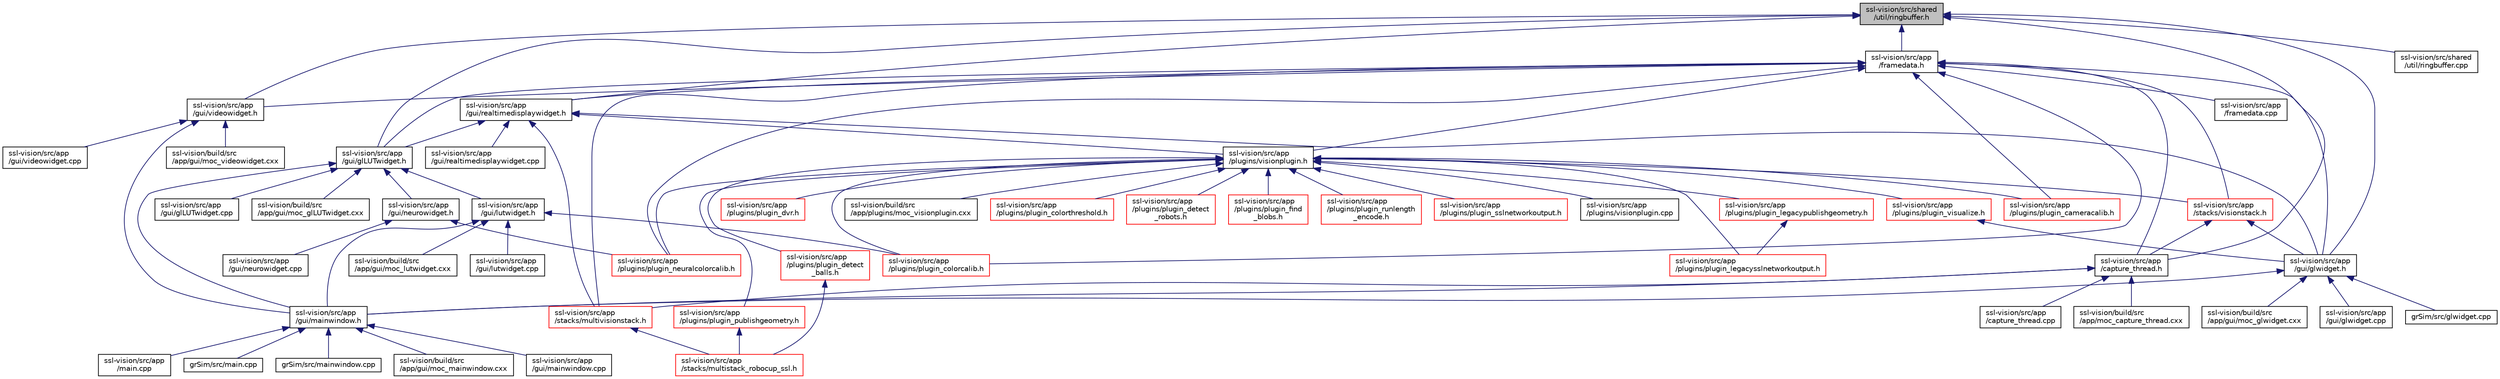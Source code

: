 digraph "ssl-vision/src/shared/util/ringbuffer.h"
{
 // INTERACTIVE_SVG=YES
  edge [fontname="Helvetica",fontsize="10",labelfontname="Helvetica",labelfontsize="10"];
  node [fontname="Helvetica",fontsize="10",shape=record];
  Node1 [label="ssl-vision/src/shared\l/util/ringbuffer.h",height=0.2,width=0.4,color="black", fillcolor="grey75", style="filled", fontcolor="black"];
  Node1 -> Node2 [dir="back",color="midnightblue",fontsize="10",style="solid",fontname="Helvetica"];
  Node2 [label="ssl-vision/src/app\l/gui/glLUTwidget.h",height=0.2,width=0.4,color="black", fillcolor="white", style="filled",URL="$d7/da4/gl_l_u_twidget_8h.html",tooltip="C++ Interface: GLLUTWidget. "];
  Node2 -> Node3 [dir="back",color="midnightblue",fontsize="10",style="solid",fontname="Helvetica"];
  Node3 [label="ssl-vision/build/src\l/app/gui/moc_glLUTwidget.cxx",height=0.2,width=0.4,color="black", fillcolor="white", style="filled",URL="$db/dd9/moc__gl_l_u_twidget_8cxx.html"];
  Node2 -> Node4 [dir="back",color="midnightblue",fontsize="10",style="solid",fontname="Helvetica"];
  Node4 [label="ssl-vision/src/app\l/gui/lutwidget.h",height=0.2,width=0.4,color="black", fillcolor="white", style="filled",URL="$d7/d92/lutwidget_8h.html",tooltip="C++ Interface: LUTWidget. "];
  Node4 -> Node5 [dir="back",color="midnightblue",fontsize="10",style="solid",fontname="Helvetica"];
  Node5 [label="ssl-vision/build/src\l/app/gui/moc_lutwidget.cxx",height=0.2,width=0.4,color="black", fillcolor="white", style="filled",URL="$d2/d5b/moc__lutwidget_8cxx.html"];
  Node4 -> Node6 [dir="back",color="midnightblue",fontsize="10",style="solid",fontname="Helvetica"];
  Node6 [label="ssl-vision/src/app\l/gui/mainwindow.h",height=0.2,width=0.4,color="black", fillcolor="white", style="filled",URL="$d7/d16/ssl-vision_2src_2app_2gui_2mainwindow_8h.html"];
  Node6 -> Node7 [dir="back",color="midnightblue",fontsize="10",style="solid",fontname="Helvetica"];
  Node7 [label="grSim/src/main.cpp",height=0.2,width=0.4,color="black", fillcolor="white", style="filled",URL="$dd/d3a/gr_sim_2src_2main_8cpp.html"];
  Node6 -> Node8 [dir="back",color="midnightblue",fontsize="10",style="solid",fontname="Helvetica"];
  Node8 [label="grSim/src/mainwindow.cpp",height=0.2,width=0.4,color="black", fillcolor="white", style="filled",URL="$dc/d66/gr_sim_2src_2mainwindow_8cpp.html"];
  Node6 -> Node9 [dir="back",color="midnightblue",fontsize="10",style="solid",fontname="Helvetica"];
  Node9 [label="ssl-vision/build/src\l/app/gui/moc_mainwindow.cxx",height=0.2,width=0.4,color="black", fillcolor="white", style="filled",URL="$d3/dd5/moc__mainwindow_8cxx.html"];
  Node6 -> Node10 [dir="back",color="midnightblue",fontsize="10",style="solid",fontname="Helvetica"];
  Node10 [label="ssl-vision/src/app\l/gui/mainwindow.cpp",height=0.2,width=0.4,color="black", fillcolor="white", style="filled",URL="$dc/ded/ssl-vision_2src_2app_2gui_2mainwindow_8cpp.html"];
  Node6 -> Node11 [dir="back",color="midnightblue",fontsize="10",style="solid",fontname="Helvetica"];
  Node11 [label="ssl-vision/src/app\l/main.cpp",height=0.2,width=0.4,color="black", fillcolor="white", style="filled",URL="$d8/d32/ssl-vision_2src_2app_2main_8cpp.html"];
  Node4 -> Node12 [dir="back",color="midnightblue",fontsize="10",style="solid",fontname="Helvetica"];
  Node12 [label="ssl-vision/src/app\l/gui/lutwidget.cpp",height=0.2,width=0.4,color="black", fillcolor="white", style="filled",URL="$db/d70/lutwidget_8cpp.html",tooltip="C++ Implementation: LUTWidget. "];
  Node4 -> Node13 [dir="back",color="midnightblue",fontsize="10",style="solid",fontname="Helvetica"];
  Node13 [label="ssl-vision/src/app\l/plugins/plugin_colorcalib.h",height=0.2,width=0.4,color="red", fillcolor="white", style="filled",URL="$da/df9/plugin__colorcalib_8h.html",tooltip="C++ Interface: plugin_colorcalib. "];
  Node2 -> Node6 [dir="back",color="midnightblue",fontsize="10",style="solid",fontname="Helvetica"];
  Node2 -> Node14 [dir="back",color="midnightblue",fontsize="10",style="solid",fontname="Helvetica"];
  Node14 [label="ssl-vision/src/app\l/gui/glLUTwidget.cpp",height=0.2,width=0.4,color="black", fillcolor="white", style="filled",URL="$dc/d57/gl_l_u_twidget_8cpp.html",tooltip="C++ Implementation: GLLUTWidget. "];
  Node2 -> Node15 [dir="back",color="midnightblue",fontsize="10",style="solid",fontname="Helvetica"];
  Node15 [label="ssl-vision/src/app\l/gui/neurowidget.h",height=0.2,width=0.4,color="black", fillcolor="white", style="filled",URL="$da/dad/neurowidget_8h.html",tooltip="C++ Implementation: NeuroWidget. "];
  Node15 -> Node16 [dir="back",color="midnightblue",fontsize="10",style="solid",fontname="Helvetica"];
  Node16 [label="ssl-vision/src/app\l/gui/neurowidget.cpp",height=0.2,width=0.4,color="black", fillcolor="white", style="filled",URL="$d8/d88/neurowidget_8cpp.html",tooltip="C++ Implementation: NeuroWidget. "];
  Node15 -> Node17 [dir="back",color="midnightblue",fontsize="10",style="solid",fontname="Helvetica"];
  Node17 [label="ssl-vision/src/app\l/plugins/plugin_neuralcolorcalib.h",height=0.2,width=0.4,color="red", fillcolor="white", style="filled",URL="$d4/d83/plugin__neuralcolorcalib_8h.html",tooltip="C++ Interface: plugin_neuralcolorcalib. "];
  Node1 -> Node18 [dir="back",color="midnightblue",fontsize="10",style="solid",fontname="Helvetica"];
  Node18 [label="ssl-vision/src/app\l/gui/realtimedisplaywidget.h",height=0.2,width=0.4,color="black", fillcolor="white", style="filled",URL="$d5/df4/realtimedisplaywidget_8h.html",tooltip="C++ Interface: RealTimeDisplayWidget. "];
  Node18 -> Node2 [dir="back",color="midnightblue",fontsize="10",style="solid",fontname="Helvetica"];
  Node18 -> Node19 [dir="back",color="midnightblue",fontsize="10",style="solid",fontname="Helvetica"];
  Node19 [label="ssl-vision/src/app\l/gui/glwidget.h",height=0.2,width=0.4,color="black", fillcolor="white", style="filled",URL="$d8/d94/ssl-vision_2src_2app_2gui_2glwidget_8h.html"];
  Node19 -> Node20 [dir="back",color="midnightblue",fontsize="10",style="solid",fontname="Helvetica"];
  Node20 [label="grSim/src/glwidget.cpp",height=0.2,width=0.4,color="black", fillcolor="white", style="filled",URL="$d2/d51/gr_sim_2src_2glwidget_8cpp.html"];
  Node19 -> Node21 [dir="back",color="midnightblue",fontsize="10",style="solid",fontname="Helvetica"];
  Node21 [label="ssl-vision/build/src\l/app/gui/moc_glwidget.cxx",height=0.2,width=0.4,color="black", fillcolor="white", style="filled",URL="$d9/d85/moc__glwidget_8cxx.html"];
  Node19 -> Node6 [dir="back",color="midnightblue",fontsize="10",style="solid",fontname="Helvetica"];
  Node19 -> Node22 [dir="back",color="midnightblue",fontsize="10",style="solid",fontname="Helvetica"];
  Node22 [label="ssl-vision/src/app\l/gui/glwidget.cpp",height=0.2,width=0.4,color="black", fillcolor="white", style="filled",URL="$dc/d65/ssl-vision_2src_2app_2gui_2glwidget_8cpp.html"];
  Node18 -> Node23 [dir="back",color="midnightblue",fontsize="10",style="solid",fontname="Helvetica"];
  Node23 [label="ssl-vision/src/app\l/plugins/visionplugin.h",height=0.2,width=0.4,color="black", fillcolor="white", style="filled",URL="$d8/de0/visionplugin_8h.html",tooltip="C++ Interface: VisionPlugin. "];
  Node23 -> Node24 [dir="back",color="midnightblue",fontsize="10",style="solid",fontname="Helvetica"];
  Node24 [label="ssl-vision/src/app\l/plugins/plugin_dvr.h",height=0.2,width=0.4,color="red", fillcolor="white", style="filled",URL="$d1/df0/plugin__dvr_8h.html",tooltip="C++ Interface: plugin_dvr. "];
  Node23 -> Node25 [dir="back",color="midnightblue",fontsize="10",style="solid",fontname="Helvetica"];
  Node25 [label="ssl-vision/src/app\l/plugins/plugin_legacypublishgeometry.h",height=0.2,width=0.4,color="red", fillcolor="white", style="filled",URL="$d7/db2/plugin__legacypublishgeometry_8h.html",tooltip="C++ Interface: plugin_legacypublishgeometry. "];
  Node25 -> Node26 [dir="back",color="midnightblue",fontsize="10",style="solid",fontname="Helvetica"];
  Node26 [label="ssl-vision/src/app\l/plugins/plugin_legacysslnetworkoutput.h",height=0.2,width=0.4,color="red", fillcolor="white", style="filled",URL="$d9/db9/plugin__legacysslnetworkoutput_8h.html",tooltip="C++ Interface: plugin_legacysslnetworkoutput. "];
  Node23 -> Node27 [dir="back",color="midnightblue",fontsize="10",style="solid",fontname="Helvetica"];
  Node27 [label="ssl-vision/src/app\l/plugins/plugin_publishgeometry.h",height=0.2,width=0.4,color="red", fillcolor="white", style="filled",URL="$d8/d45/plugin__publishgeometry_8h.html",tooltip="C++ Interface: plugin_publishgeometry. "];
  Node27 -> Node28 [dir="back",color="midnightblue",fontsize="10",style="solid",fontname="Helvetica"];
  Node28 [label="ssl-vision/src/app\l/stacks/multistack_robocup_ssl.h",height=0.2,width=0.4,color="red", fillcolor="white", style="filled",URL="$db/dc2/multistack__robocup__ssl_8h.html",tooltip="C++ Interface: multistack_robocup_ssl. "];
  Node23 -> Node29 [dir="back",color="midnightblue",fontsize="10",style="solid",fontname="Helvetica"];
  Node29 [label="ssl-vision/build/src\l/app/plugins/moc_visionplugin.cxx",height=0.2,width=0.4,color="black", fillcolor="white", style="filled",URL="$df/d6d/moc__visionplugin_8cxx.html"];
  Node23 -> Node30 [dir="back",color="midnightblue",fontsize="10",style="solid",fontname="Helvetica"];
  Node30 [label="ssl-vision/src/app\l/stacks/visionstack.h",height=0.2,width=0.4,color="red", fillcolor="white", style="filled",URL="$dc/d5b/visionstack_8h.html",tooltip="C++ Interface: VisionStack. "];
  Node30 -> Node19 [dir="back",color="midnightblue",fontsize="10",style="solid",fontname="Helvetica"];
  Node30 -> Node31 [dir="back",color="midnightblue",fontsize="10",style="solid",fontname="Helvetica"];
  Node31 [label="ssl-vision/src/app\l/capture_thread.h",height=0.2,width=0.4,color="black", fillcolor="white", style="filled",URL="$d9/dcc/capture__thread_8h.html",tooltip="C++ Interface: CaptureThread. "];
  Node31 -> Node6 [dir="back",color="midnightblue",fontsize="10",style="solid",fontname="Helvetica"];
  Node31 -> Node32 [dir="back",color="midnightblue",fontsize="10",style="solid",fontname="Helvetica"];
  Node32 [label="ssl-vision/build/src\l/app/moc_capture_thread.cxx",height=0.2,width=0.4,color="black", fillcolor="white", style="filled",URL="$dd/d98/moc__capture__thread_8cxx.html"];
  Node31 -> Node33 [dir="back",color="midnightblue",fontsize="10",style="solid",fontname="Helvetica"];
  Node33 [label="ssl-vision/src/app\l/stacks/multivisionstack.h",height=0.2,width=0.4,color="red", fillcolor="white", style="filled",URL="$d4/de9/multivisionstack_8h.html",tooltip="C++ Interface: MultiVisionStack. "];
  Node33 -> Node28 [dir="back",color="midnightblue",fontsize="10",style="solid",fontname="Helvetica"];
  Node31 -> Node34 [dir="back",color="midnightblue",fontsize="10",style="solid",fontname="Helvetica"];
  Node34 [label="ssl-vision/src/app\l/capture_thread.cpp",height=0.2,width=0.4,color="black", fillcolor="white", style="filled",URL="$d9/d3e/capture__thread_8cpp.html",tooltip="C++ Implementation: CaptureThread. "];
  Node23 -> Node35 [dir="back",color="midnightblue",fontsize="10",style="solid",fontname="Helvetica"];
  Node35 [label="ssl-vision/src/app\l/plugins/plugin_cameracalib.h",height=0.2,width=0.4,color="red", fillcolor="white", style="filled",URL="$da/d18/plugin__cameracalib_8h.html",tooltip="C++ Interface: plugin_cameracalib. "];
  Node23 -> Node13 [dir="back",color="midnightblue",fontsize="10",style="solid",fontname="Helvetica"];
  Node23 -> Node36 [dir="back",color="midnightblue",fontsize="10",style="solid",fontname="Helvetica"];
  Node36 [label="ssl-vision/src/app\l/plugins/plugin_colorthreshold.h",height=0.2,width=0.4,color="red", fillcolor="white", style="filled",URL="$d7/d46/plugin__colorthreshold_8h.html",tooltip="C++ Interface: plugin_colorthreshold. "];
  Node23 -> Node37 [dir="back",color="midnightblue",fontsize="10",style="solid",fontname="Helvetica"];
  Node37 [label="ssl-vision/src/app\l/plugins/plugin_detect\l_balls.h",height=0.2,width=0.4,color="red", fillcolor="white", style="filled",URL="$d6/d39/plugin__detect__balls_8h.html",tooltip="C++ Interface: plugin_detect_balls. "];
  Node37 -> Node28 [dir="back",color="midnightblue",fontsize="10",style="solid",fontname="Helvetica"];
  Node23 -> Node38 [dir="back",color="midnightblue",fontsize="10",style="solid",fontname="Helvetica"];
  Node38 [label="ssl-vision/src/app\l/plugins/plugin_detect\l_robots.h",height=0.2,width=0.4,color="red", fillcolor="white", style="filled",URL="$d6/d37/plugin__detect__robots_8h.html",tooltip="C++ Interface: plugin_detect_robots. "];
  Node23 -> Node39 [dir="back",color="midnightblue",fontsize="10",style="solid",fontname="Helvetica"];
  Node39 [label="ssl-vision/src/app\l/plugins/plugin_find\l_blobs.h",height=0.2,width=0.4,color="red", fillcolor="white", style="filled",URL="$d3/d30/plugin__find__blobs_8h.html",tooltip="C++ Interface: plugin_find_blobs. "];
  Node23 -> Node26 [dir="back",color="midnightblue",fontsize="10",style="solid",fontname="Helvetica"];
  Node23 -> Node17 [dir="back",color="midnightblue",fontsize="10",style="solid",fontname="Helvetica"];
  Node23 -> Node40 [dir="back",color="midnightblue",fontsize="10",style="solid",fontname="Helvetica"];
  Node40 [label="ssl-vision/src/app\l/plugins/plugin_runlength\l_encode.h",height=0.2,width=0.4,color="red", fillcolor="white", style="filled",URL="$d6/d61/plugin__runlength__encode_8h.html",tooltip="C++ Interface: plugin_runlength_encode. "];
  Node23 -> Node41 [dir="back",color="midnightblue",fontsize="10",style="solid",fontname="Helvetica"];
  Node41 [label="ssl-vision/src/app\l/plugins/plugin_sslnetworkoutput.h",height=0.2,width=0.4,color="red", fillcolor="white", style="filled",URL="$de/d28/plugin__sslnetworkoutput_8h.html",tooltip="C++ Interface: plugin_sslnetworkoutput. "];
  Node23 -> Node42 [dir="back",color="midnightblue",fontsize="10",style="solid",fontname="Helvetica"];
  Node42 [label="ssl-vision/src/app\l/plugins/plugin_visualize.h",height=0.2,width=0.4,color="red", fillcolor="white", style="filled",URL="$d6/dde/plugin__visualize_8h.html",tooltip="C++ Interface: plugin_visualize. "];
  Node42 -> Node19 [dir="back",color="midnightblue",fontsize="10",style="solid",fontname="Helvetica"];
  Node23 -> Node43 [dir="back",color="midnightblue",fontsize="10",style="solid",fontname="Helvetica"];
  Node43 [label="ssl-vision/src/app\l/plugins/visionplugin.cpp",height=0.2,width=0.4,color="black", fillcolor="white", style="filled",URL="$df/d66/visionplugin_8cpp.html",tooltip="C++ Implementation: VisionPlugin. "];
  Node18 -> Node33 [dir="back",color="midnightblue",fontsize="10",style="solid",fontname="Helvetica"];
  Node18 -> Node44 [dir="back",color="midnightblue",fontsize="10",style="solid",fontname="Helvetica"];
  Node44 [label="ssl-vision/src/app\l/gui/realtimedisplaywidget.cpp",height=0.2,width=0.4,color="black", fillcolor="white", style="filled",URL="$da/dbf/realtimedisplaywidget_8cpp.html",tooltip="C++ Implementation: RealTimeDisplayWidget. "];
  Node1 -> Node19 [dir="back",color="midnightblue",fontsize="10",style="solid",fontname="Helvetica"];
  Node1 -> Node45 [dir="back",color="midnightblue",fontsize="10",style="solid",fontname="Helvetica"];
  Node45 [label="ssl-vision/src/app\l/gui/videowidget.h",height=0.2,width=0.4,color="black", fillcolor="white", style="filled",URL="$d5/d4d/videowidget_8h.html",tooltip="C++ Interface: VideoWidget. "];
  Node45 -> Node6 [dir="back",color="midnightblue",fontsize="10",style="solid",fontname="Helvetica"];
  Node45 -> Node46 [dir="back",color="midnightblue",fontsize="10",style="solid",fontname="Helvetica"];
  Node46 [label="ssl-vision/build/src\l/app/gui/moc_videowidget.cxx",height=0.2,width=0.4,color="black", fillcolor="white", style="filled",URL="$d3/db9/moc__videowidget_8cxx.html"];
  Node45 -> Node47 [dir="back",color="midnightblue",fontsize="10",style="solid",fontname="Helvetica"];
  Node47 [label="ssl-vision/src/app\l/gui/videowidget.cpp",height=0.2,width=0.4,color="black", fillcolor="white", style="filled",URL="$df/d2a/videowidget_8cpp.html",tooltip="C++ Implementation: VideoWidget. "];
  Node1 -> Node31 [dir="back",color="midnightblue",fontsize="10",style="solid",fontname="Helvetica"];
  Node1 -> Node48 [dir="back",color="midnightblue",fontsize="10",style="solid",fontname="Helvetica"];
  Node48 [label="ssl-vision/src/app\l/framedata.h",height=0.2,width=0.4,color="black", fillcolor="white", style="filled",URL="$d7/d97/framedata_8h.html",tooltip="C++ Interface: FrameData. "];
  Node48 -> Node2 [dir="back",color="midnightblue",fontsize="10",style="solid",fontname="Helvetica"];
  Node48 -> Node18 [dir="back",color="midnightblue",fontsize="10",style="solid",fontname="Helvetica"];
  Node48 -> Node19 [dir="back",color="midnightblue",fontsize="10",style="solid",fontname="Helvetica"];
  Node48 -> Node45 [dir="back",color="midnightblue",fontsize="10",style="solid",fontname="Helvetica"];
  Node48 -> Node31 [dir="back",color="midnightblue",fontsize="10",style="solid",fontname="Helvetica"];
  Node48 -> Node23 [dir="back",color="midnightblue",fontsize="10",style="solid",fontname="Helvetica"];
  Node48 -> Node33 [dir="back",color="midnightblue",fontsize="10",style="solid",fontname="Helvetica"];
  Node48 -> Node30 [dir="back",color="midnightblue",fontsize="10",style="solid",fontname="Helvetica"];
  Node48 -> Node49 [dir="back",color="midnightblue",fontsize="10",style="solid",fontname="Helvetica"];
  Node49 [label="ssl-vision/src/app\l/framedata.cpp",height=0.2,width=0.4,color="black", fillcolor="white", style="filled",URL="$d2/d5e/framedata_8cpp.html",tooltip="C++ Implementation: FrameData. "];
  Node48 -> Node35 [dir="back",color="midnightblue",fontsize="10",style="solid",fontname="Helvetica"];
  Node48 -> Node13 [dir="back",color="midnightblue",fontsize="10",style="solid",fontname="Helvetica"];
  Node48 -> Node17 [dir="back",color="midnightblue",fontsize="10",style="solid",fontname="Helvetica"];
  Node1 -> Node50 [dir="back",color="midnightblue",fontsize="10",style="solid",fontname="Helvetica"];
  Node50 [label="ssl-vision/src/shared\l/util/ringbuffer.cpp",height=0.2,width=0.4,color="black", fillcolor="white", style="filled",URL="$df/d06/ringbuffer_8cpp.html",tooltip="C++ Implementation: RingBuffer. "];
}
